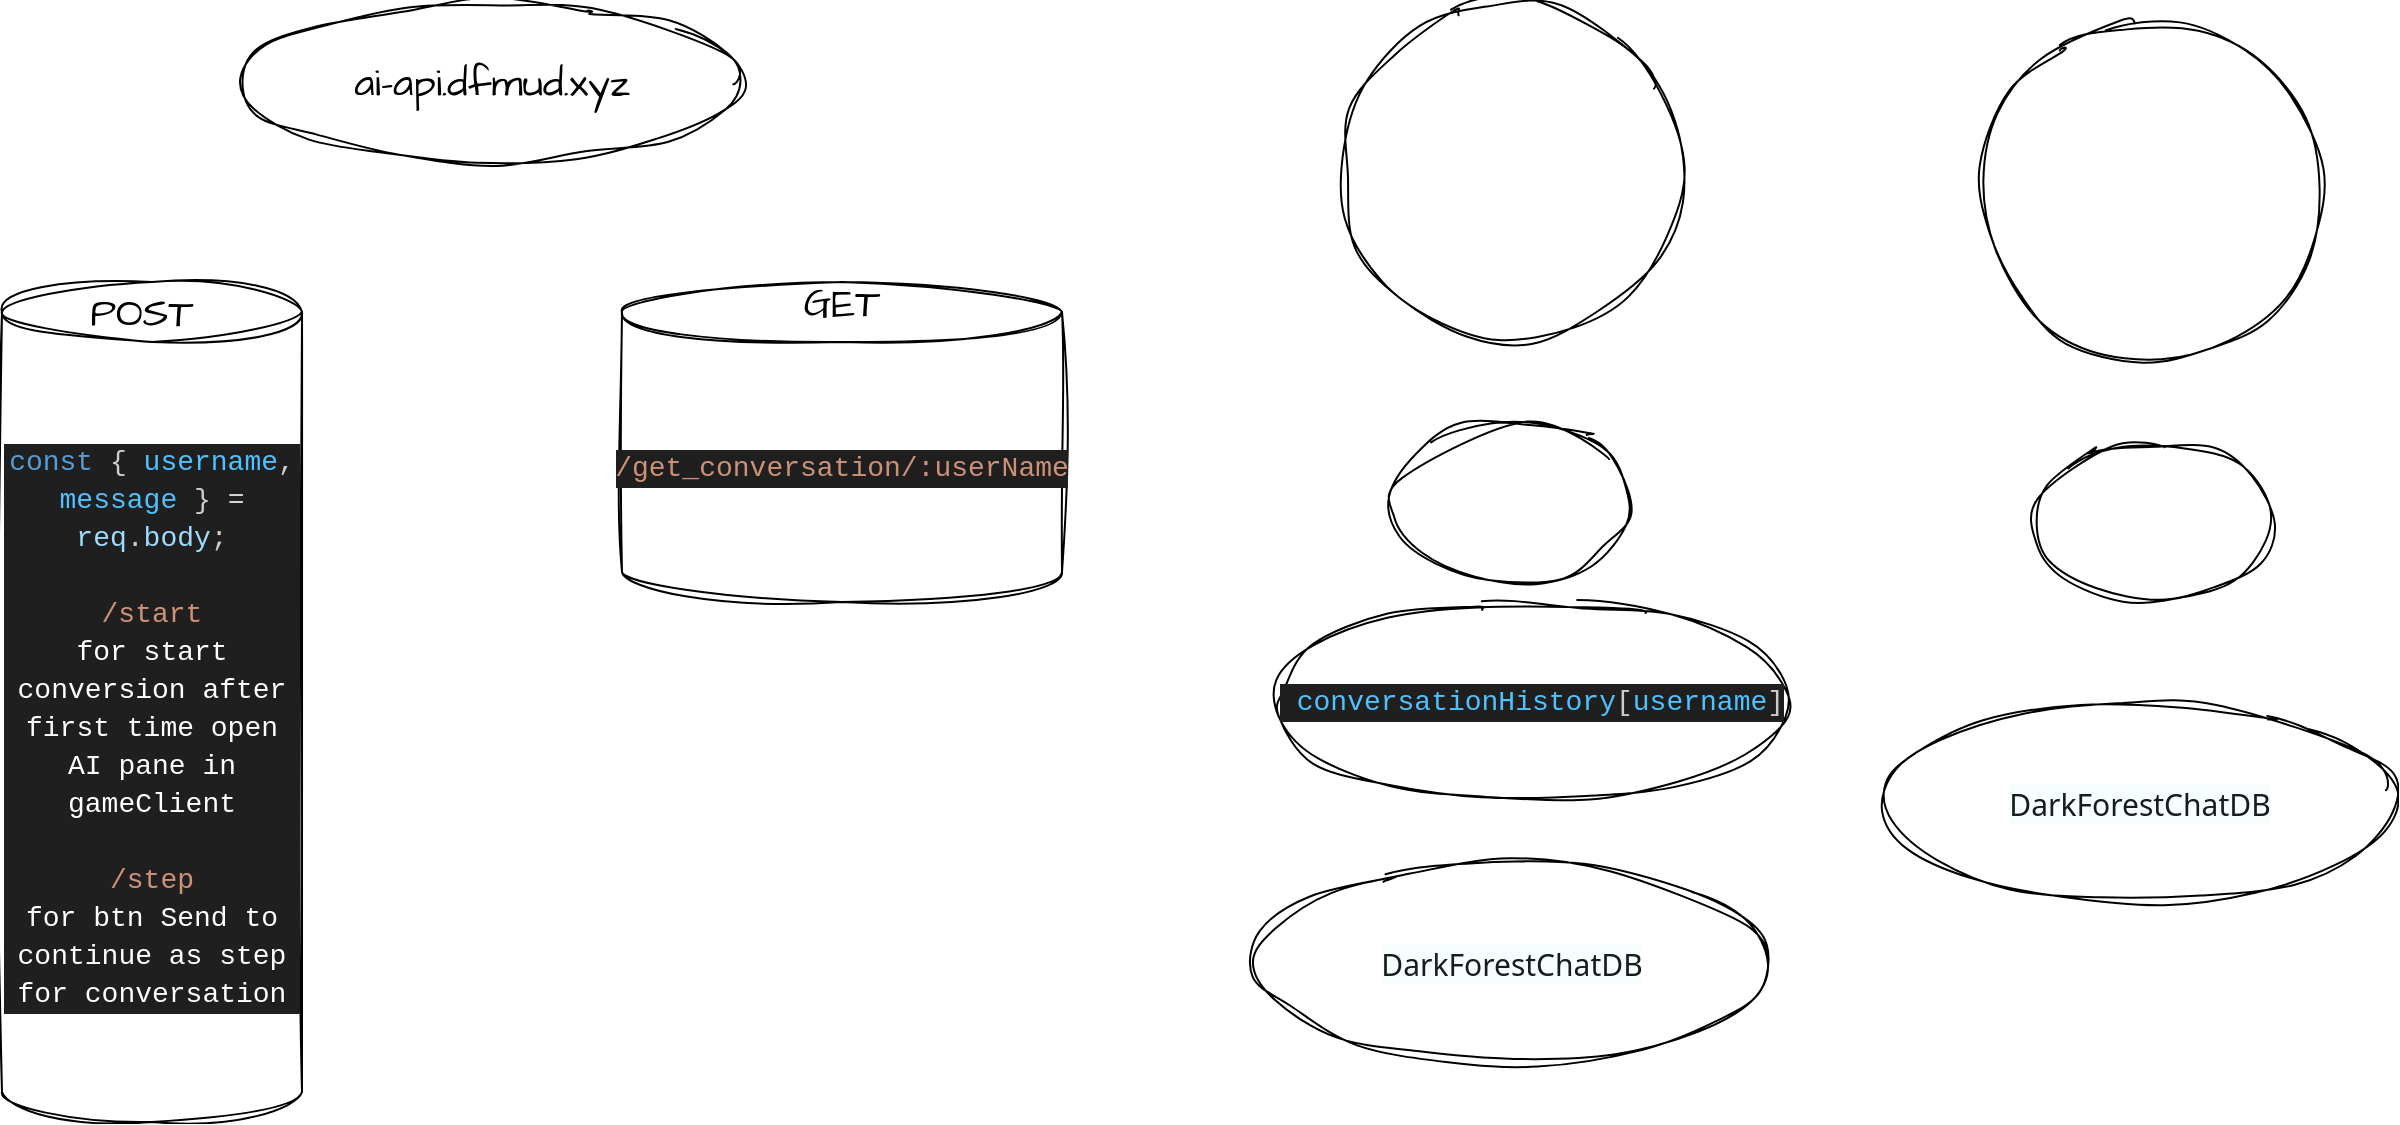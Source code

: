 <mxfile>
    <diagram id="I_Nh945jFZqHrDU1lVzi" name="Page-1">
        <mxGraphModel dx="1114" dy="622" grid="1" gridSize="10" guides="1" tooltips="1" connect="1" arrows="1" fold="1" page="1" pageScale="1" pageWidth="1100" pageHeight="850" math="0" shadow="0">
            <root>
                <mxCell id="0"/>
                <mxCell id="1" parent="0"/>
                <mxCell id="11" value="ai-api.dfmud.xyz" style="ellipse;whiteSpace=wrap;html=1;sketch=1;hachureGap=4;jiggle=2;curveFitting=1;fontFamily=Architects Daughter;fontSource=https%3A%2F%2Ffonts.googleapis.com%2Fcss%3Ffamily%3DArchitects%2BDaughter;fontSize=20;" parent="1" vertex="1">
                    <mxGeometry x="190" y="270" width="250" height="80" as="geometry"/>
                </mxCell>
                <mxCell id="14" value="" style="group" parent="1" vertex="1" connectable="0">
                    <mxGeometry x="70" y="410" width="150" height="420" as="geometry"/>
                </mxCell>
                <mxCell id="12" value="&lt;div style=&quot;background-color: rgb(31, 31, 31); font-family: Consolas, &amp;quot;Courier New&amp;quot;, monospace; font-size: 14px; line-height: 19px;&quot;&gt;&lt;div style=&quot;color: rgb(204, 204, 204); line-height: 19px;&quot;&gt;&lt;span style=&quot;color: #569cd6;&quot;&gt;const&lt;/span&gt; { &lt;span style=&quot;color: #4fc1ff;&quot;&gt;username&lt;/span&gt;, &lt;span style=&quot;color: #4fc1ff;&quot;&gt;message&lt;/span&gt; } &lt;span style=&quot;color: #d4d4d4;&quot;&gt;=&lt;/span&gt; &lt;span style=&quot;color: #9cdcfe;&quot;&gt;req&lt;/span&gt;.&lt;span style=&quot;color: #9cdcfe;&quot;&gt;body&lt;/span&gt;;&lt;/div&gt;&lt;font color=&quot;#ce9178&quot;&gt;&lt;br&gt;/start&lt;/font&gt;&lt;br&gt;&lt;font color=&quot;#ffffff&quot;&gt;for start conversion after first time open AI pane in gameClient&lt;/font&gt;&lt;/div&gt;&lt;div style=&quot;background-color: rgb(31, 31, 31); font-family: Consolas, &amp;quot;Courier New&amp;quot;, monospace; font-size: 14px; line-height: 19px;&quot;&gt;&lt;font color=&quot;#ffffff&quot;&gt;&lt;br&gt;&lt;/font&gt;&lt;/div&gt;&lt;div style=&quot;background-color: rgb(31, 31, 31); font-family: Consolas, &amp;quot;Courier New&amp;quot;, monospace; font-size: 14px; line-height: 19px;&quot;&gt;&lt;div style=&quot;line-height: 19px;&quot;&gt;&lt;font color=&quot;#ce9178&quot;&gt;/step&lt;/font&gt;&lt;br&gt;&lt;font color=&quot;#ffffff&quot;&gt;for btn Send to continue as step for conversation&lt;/font&gt;&lt;/div&gt;&lt;/div&gt;" style="shape=cylinder3;whiteSpace=wrap;html=1;boundedLbl=1;backgroundOutline=1;size=15;sketch=1;hachureGap=4;jiggle=2;curveFitting=1;fontFamily=Architects Daughter;fontSource=https%3A%2F%2Ffonts.googleapis.com%2Fcss%3Ffamily%3DArchitects%2BDaughter;fontSize=20;" parent="14" vertex="1">
                    <mxGeometry width="150" height="420" as="geometry"/>
                </mxCell>
                <mxCell id="13" value="POST" style="text;html=1;strokeColor=none;fillColor=none;align=center;verticalAlign=middle;whiteSpace=wrap;rounded=0;sketch=1;hachureGap=4;jiggle=2;curveFitting=1;fontFamily=Architects Daughter;fontSource=https%3A%2F%2Ffonts.googleapis.com%2Fcss%3Ffamily%3DArchitects%2BDaughter;fontSize=20;" parent="14" vertex="1">
                    <mxGeometry x="40" width="60" height="30" as="geometry"/>
                </mxCell>
                <mxCell id="16" value="" style="group" parent="1" vertex="1" connectable="0">
                    <mxGeometry x="380" y="410" width="220" height="160" as="geometry"/>
                </mxCell>
                <mxCell id="17" value="&lt;div style=&quot;color: rgb(204, 204, 204); background-color: rgb(31, 31, 31); font-family: Consolas, &amp;quot;Courier New&amp;quot;, monospace; font-size: 14px; line-height: 19px;&quot;&gt;&lt;span style=&quot;color: #ce9178;&quot;&gt;/get_conversation/:userName&lt;/span&gt;&lt;/div&gt;" style="shape=cylinder3;whiteSpace=wrap;html=1;boundedLbl=1;backgroundOutline=1;size=15;sketch=1;hachureGap=4;jiggle=2;curveFitting=1;fontFamily=Architects Daughter;fontSource=https%3A%2F%2Ffonts.googleapis.com%2Fcss%3Ffamily%3DArchitects%2BDaughter;fontSize=20;" parent="16" vertex="1">
                    <mxGeometry width="220" height="160" as="geometry"/>
                </mxCell>
                <mxCell id="18" value="GET" style="text;html=1;strokeColor=none;fillColor=none;align=center;verticalAlign=middle;whiteSpace=wrap;rounded=0;sketch=1;hachureGap=4;jiggle=2;curveFitting=1;fontFamily=Architects Daughter;fontSource=https%3A%2F%2Ffonts.googleapis.com%2Fcss%3Ffamily%3DArchitects%2BDaughter;fontSize=20;" parent="16" vertex="1">
                    <mxGeometry x="62.857" width="94.286" height="20" as="geometry"/>
                </mxCell>
                <mxCell id="19" value="First time client open" style="ellipse;whiteSpace=wrap;html=1;aspect=fixed;sketch=1;hachureGap=4;jiggle=2;curveFitting=1;fontFamily=Architects Daughter;fontSource=https%3A%2F%2Ffonts.googleapis.com%2Fcss%3Ffamily%3DArchitects%2BDaughter;fontSize=20;fontColor=#FFFFFF;" vertex="1" parent="1">
                    <mxGeometry x="740" y="270" width="170" height="170" as="geometry"/>
                </mxCell>
                <mxCell id="20" value="/start" style="ellipse;whiteSpace=wrap;html=1;sketch=1;hachureGap=4;jiggle=2;curveFitting=1;fontFamily=Architects Daughter;fontSource=https%3A%2F%2Ffonts.googleapis.com%2Fcss%3Ffamily%3DArchitects%2BDaughter;fontSize=20;fontColor=#FFFFFF;" vertex="1" parent="1">
                    <mxGeometry x="765" y="480" width="120" height="80" as="geometry"/>
                </mxCell>
                <mxCell id="21" value="&lt;font style=&quot;font-size: 10px;&quot;&gt;create IndexeDB history on client side:&lt;br&gt;&lt;span style=&quot;color: rgb(23, 29, 30); font-family: system-ui, sans-serif; font-size: 15px; text-align: start; background-color: rgb(248, 253, 254);&quot;&gt;DarkForestChatDB&lt;/span&gt;&lt;br&gt;&lt;br&gt;&lt;/font&gt;" style="ellipse;whiteSpace=wrap;html=1;sketch=1;hachureGap=4;jiggle=2;curveFitting=1;fontFamily=Architects Daughter;fontSource=https%3A%2F%2Ffonts.googleapis.com%2Fcss%3Ffamily%3DArchitects%2BDaughter;fontSize=20;fontColor=#FFFFFF;" vertex="1" parent="1">
                    <mxGeometry x="696.25" y="700" width="257.5" height="100" as="geometry"/>
                </mxCell>
                <mxCell id="23" value="Send btn" style="ellipse;whiteSpace=wrap;html=1;aspect=fixed;sketch=1;hachureGap=4;jiggle=2;curveFitting=1;fontFamily=Architects Daughter;fontSource=https%3A%2F%2Ffonts.googleapis.com%2Fcss%3Ffamily%3DArchitects%2BDaughter;fontSize=20;fontColor=#FFFFFF;" vertex="1" parent="1">
                    <mxGeometry x="1060" y="280" width="170" height="170" as="geometry"/>
                </mxCell>
                <mxCell id="24" value="/start" style="ellipse;whiteSpace=wrap;html=1;sketch=1;hachureGap=4;jiggle=2;curveFitting=1;fontFamily=Architects Daughter;fontSource=https%3A%2F%2Ffonts.googleapis.com%2Fcss%3Ffamily%3DArchitects%2BDaughter;fontSize=20;fontColor=#FFFFFF;" vertex="1" parent="1">
                    <mxGeometry x="1085" y="490" width="120" height="80" as="geometry"/>
                </mxCell>
                <mxCell id="25" value="&lt;font style=&quot;font-size: 10px;&quot;&gt;create IndexeDB history on client side:&lt;br&gt;&lt;span style=&quot;color: rgb(23, 29, 30); font-family: system-ui, sans-serif; font-size: 15px; text-align: start; background-color: rgb(248, 253, 254);&quot;&gt;DarkForestChatDB&lt;/span&gt;&lt;br&gt;&lt;br&gt;&lt;/font&gt;" style="ellipse;whiteSpace=wrap;html=1;sketch=1;hachureGap=4;jiggle=2;curveFitting=1;fontFamily=Architects Daughter;fontSource=https%3A%2F%2Ffonts.googleapis.com%2Fcss%3Ffamily%3DArchitects%2BDaughter;fontSize=20;fontColor=#FFFFFF;" vertex="1" parent="1">
                    <mxGeometry x="1010" y="620" width="257.5" height="100" as="geometry"/>
                </mxCell>
                <mxCell id="26" value="&lt;font style=&quot;font-size: 10px;&quot;&gt;create server history:&lt;br&gt;&lt;div style=&quot;color: rgb(204, 204, 204); background-color: rgb(31, 31, 31); font-family: Consolas, &amp;quot;Courier New&amp;quot;, monospace; font-size: 14px; line-height: 19px;&quot;&gt;&amp;nbsp;&lt;span style=&quot;color: #4fc1ff;&quot;&gt;conversationHistory&lt;/span&gt;[&lt;span style=&quot;color: #4fc1ff;&quot;&gt;username&lt;/span&gt;]&lt;/div&gt;&lt;br&gt;&lt;/font&gt;" style="ellipse;whiteSpace=wrap;html=1;sketch=1;hachureGap=4;jiggle=2;curveFitting=1;fontFamily=Architects Daughter;fontSource=https%3A%2F%2Ffonts.googleapis.com%2Fcss%3Ffamily%3DArchitects%2BDaughter;fontSize=20;fontColor=#FFFFFF;" vertex="1" parent="1">
                    <mxGeometry x="706.25" y="570" width="257.5" height="100" as="geometry"/>
                </mxCell>
            </root>
        </mxGraphModel>
    </diagram>
</mxfile>